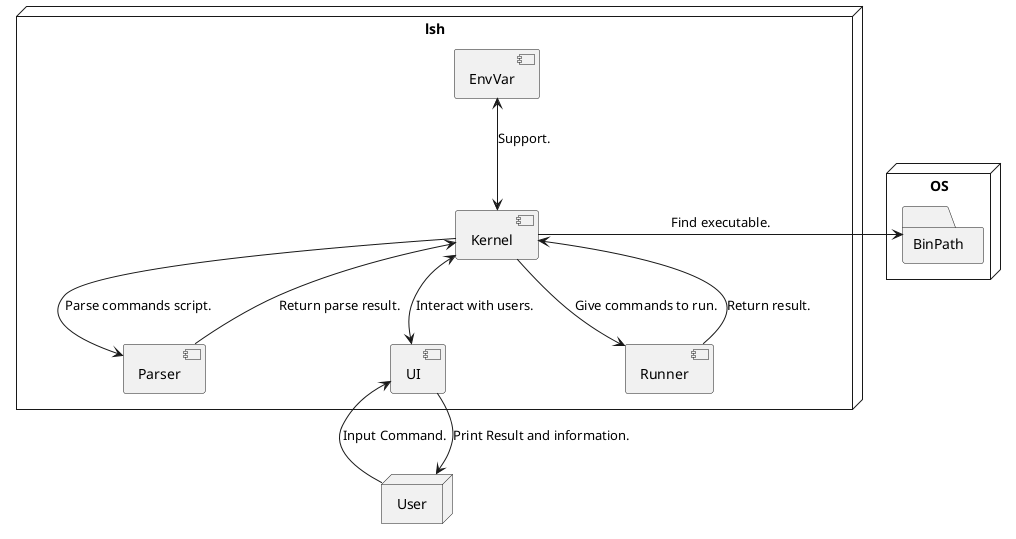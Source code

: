 @startuml
'https://plantuml.com/component-diagram

node "lsh"{
	[Kernel] <--> [UI] : Interact with users.
	[Kernel] -> [Parser] : Parse commands script.
	[Parser] --> [Kernel] : Return parse result.
	[EnvVar] <--> [Kernel] : Support.
	[Kernel] -> [Runner] : Give commands to run.
	[Runner] --> [Kernel] : Return result.
}
node "User"{
	User --> [UI] : Input Command.
	[UI] --> User : Print Result and information.
}
node "OS" {
	folder BinPath
	[Kernel] -> BinPath : Find executable.
}






@enduml